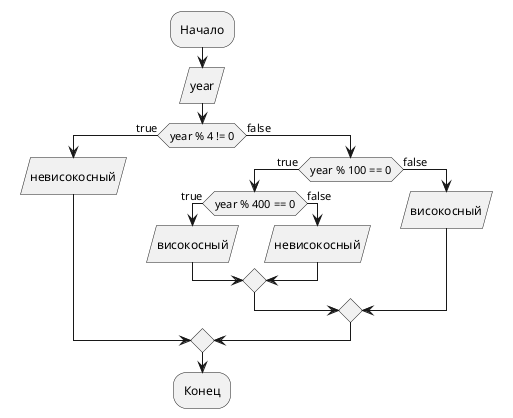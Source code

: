 @startuml
:Начало;
:year/
if (year % 4 != 0) then (true)
  :невисокосный/
else (false)
  if (year % 100 == 0) then (true)
    if (year % 400 == 0) then (true)
      :високосный/
    else (false)
      :невисокосный/
    endif
  else (false)
    :високосный/
  endif
endif
:Конец;
@enduml